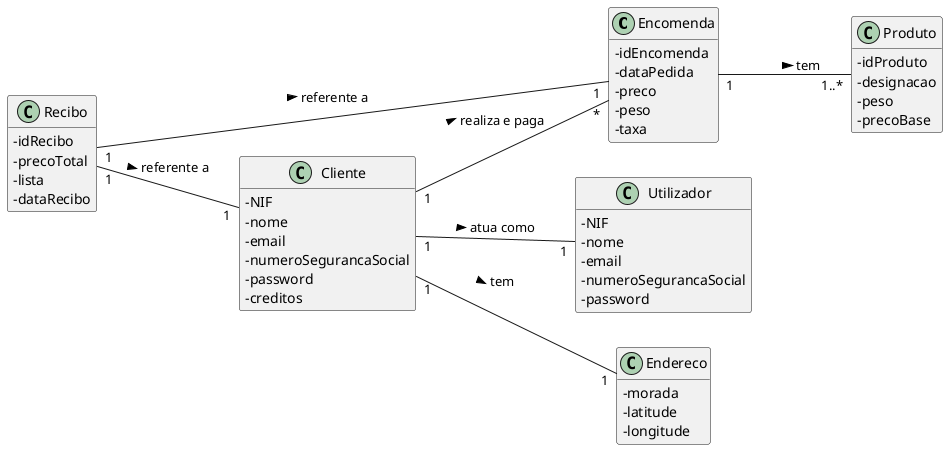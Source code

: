 @startuml
skinparam classAttributeIconSize 0
hide methods
left to right direction


class Encomenda {
  -idEncomenda
  -dataPedida
  -preco
  -peso
  -taxa
}

class Recibo {
  -idRecibo
  -precoTotal
  -lista
  -dataRecibo
}

class Produto {
  -idProduto
  -designacao
  -peso
  -precoBase
}

class Utilizador {
  -NIF
  -nome
  -email
  -numeroSegurancaSocial
  -password
}

class Endereco {
  -morada
  -latitude
  -longitude
}

class Cliente {
  -NIF
  -nome
  -email
  -numeroSegurancaSocial
  -password
  -creditos
}


Cliente "1" -- "1" Utilizador: atua como >
Cliente "1" -- "*" Encomenda: realiza e paga >
Encomenda "1" -- "1..*" Produto: tem >
Cliente "1" -- "1" Endereco: tem >
Recibo "1" -- "1" Encomenda: referente a >
Recibo "1" -- "1" Cliente: referente a >

@enduml
